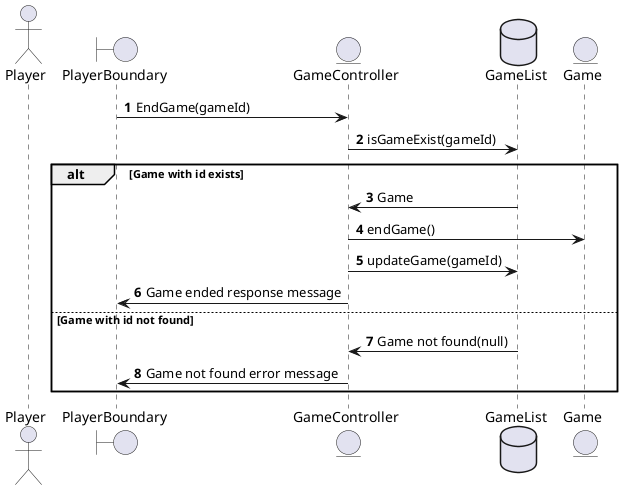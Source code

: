 @startuml

autonumber
actor Player
boundary PlayerBoundary
entity GameController

PlayerBoundary -> GameController: EndGame(gameId)
database GameList
GameController -> GameList: isGameExist(gameId)
entity Game

alt Game with id exists
    GameList -> GameController: Game
    GameController -> Game: endGame()
    GameController -> GameList: updateGame(gameId)
    GameController -> PlayerBoundary: Game ended response message

else Game with id not found
    GameList -> GameController: Game not found(null)
    GameController -> PlayerBoundary: Game not found error message
end


@enduml